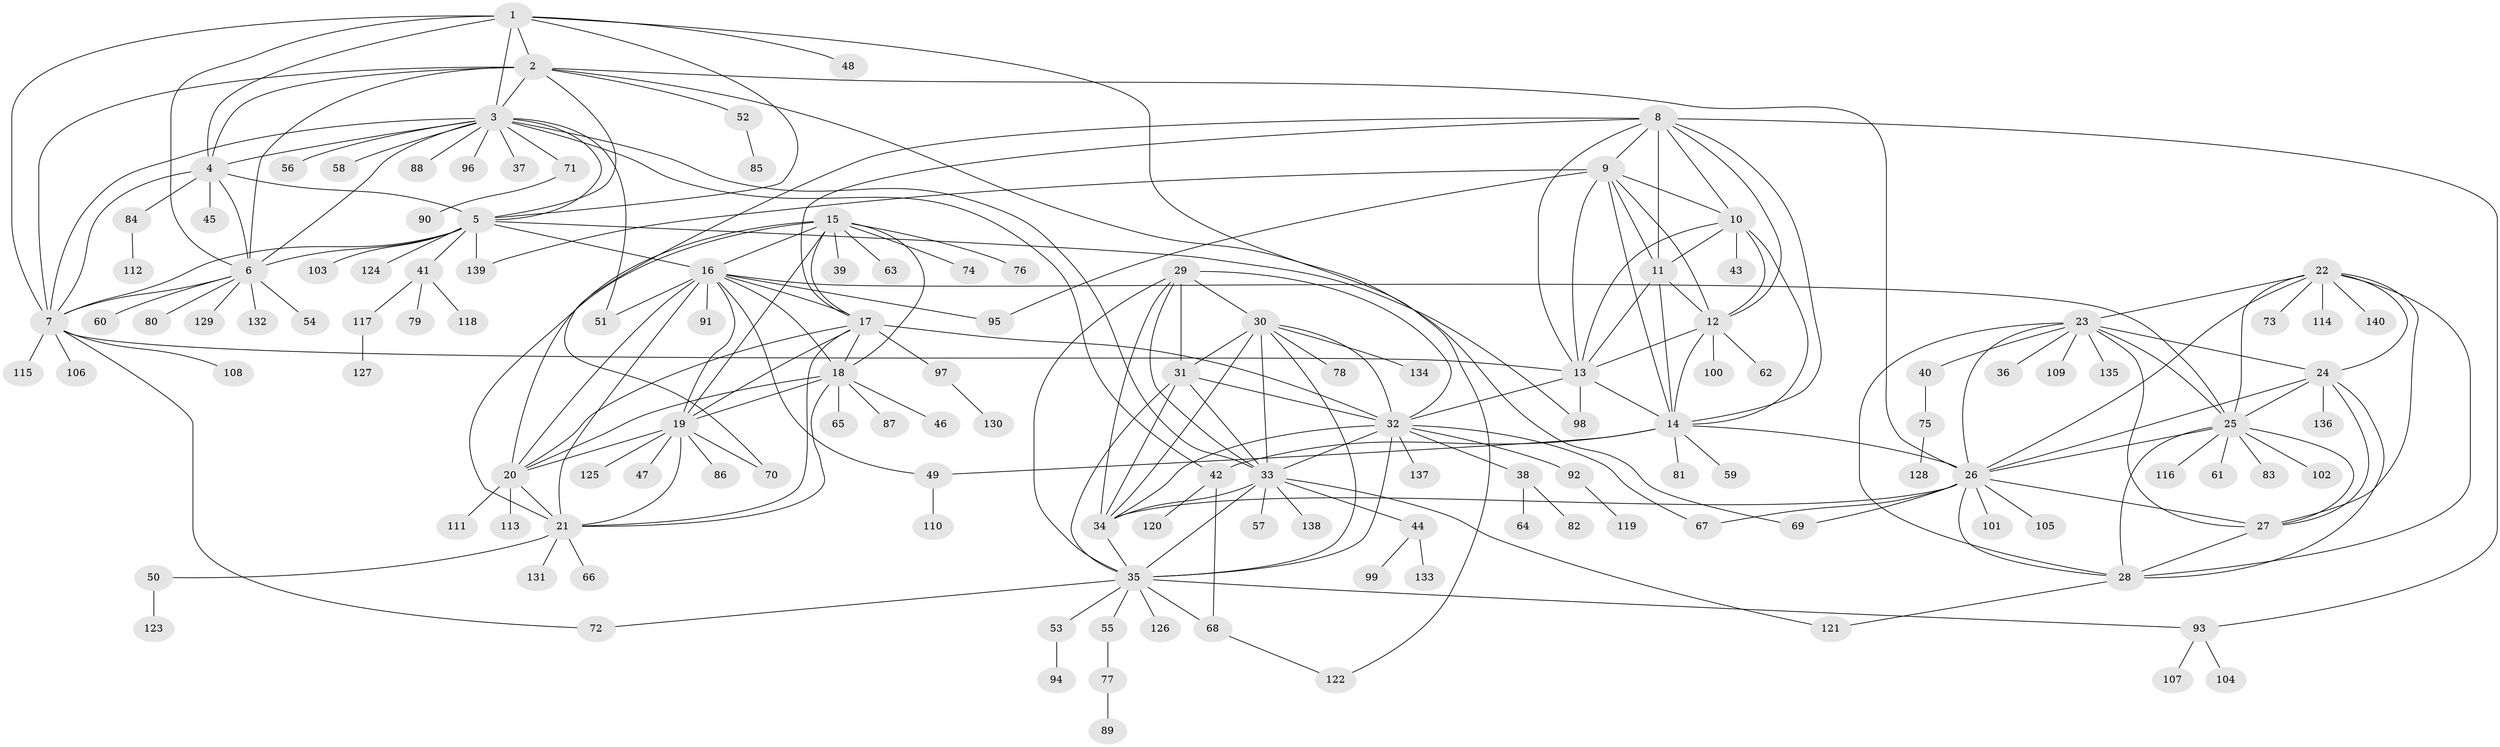 // Generated by graph-tools (version 1.1) at 2025/02/03/09/25 03:02:48]
// undirected, 140 vertices, 234 edges
graph export_dot {
graph [start="1"]
  node [color=gray90,style=filled];
  1;
  2;
  3;
  4;
  5;
  6;
  7;
  8;
  9;
  10;
  11;
  12;
  13;
  14;
  15;
  16;
  17;
  18;
  19;
  20;
  21;
  22;
  23;
  24;
  25;
  26;
  27;
  28;
  29;
  30;
  31;
  32;
  33;
  34;
  35;
  36;
  37;
  38;
  39;
  40;
  41;
  42;
  43;
  44;
  45;
  46;
  47;
  48;
  49;
  50;
  51;
  52;
  53;
  54;
  55;
  56;
  57;
  58;
  59;
  60;
  61;
  62;
  63;
  64;
  65;
  66;
  67;
  68;
  69;
  70;
  71;
  72;
  73;
  74;
  75;
  76;
  77;
  78;
  79;
  80;
  81;
  82;
  83;
  84;
  85;
  86;
  87;
  88;
  89;
  90;
  91;
  92;
  93;
  94;
  95;
  96;
  97;
  98;
  99;
  100;
  101;
  102;
  103;
  104;
  105;
  106;
  107;
  108;
  109;
  110;
  111;
  112;
  113;
  114;
  115;
  116;
  117;
  118;
  119;
  120;
  121;
  122;
  123;
  124;
  125;
  126;
  127;
  128;
  129;
  130;
  131;
  132;
  133;
  134;
  135;
  136;
  137;
  138;
  139;
  140;
  1 -- 2;
  1 -- 3;
  1 -- 4;
  1 -- 5;
  1 -- 6;
  1 -- 7;
  1 -- 48;
  1 -- 122;
  2 -- 3;
  2 -- 4;
  2 -- 5;
  2 -- 6;
  2 -- 7;
  2 -- 26;
  2 -- 52;
  2 -- 69;
  3 -- 4;
  3 -- 5;
  3 -- 6;
  3 -- 7;
  3 -- 33;
  3 -- 37;
  3 -- 42;
  3 -- 51;
  3 -- 56;
  3 -- 58;
  3 -- 71;
  3 -- 88;
  3 -- 96;
  4 -- 5;
  4 -- 6;
  4 -- 7;
  4 -- 45;
  4 -- 84;
  5 -- 6;
  5 -- 7;
  5 -- 16;
  5 -- 41;
  5 -- 98;
  5 -- 103;
  5 -- 124;
  5 -- 139;
  6 -- 7;
  6 -- 54;
  6 -- 60;
  6 -- 80;
  6 -- 129;
  6 -- 132;
  7 -- 13;
  7 -- 72;
  7 -- 106;
  7 -- 108;
  7 -- 115;
  8 -- 9;
  8 -- 10;
  8 -- 11;
  8 -- 12;
  8 -- 13;
  8 -- 14;
  8 -- 17;
  8 -- 70;
  8 -- 93;
  9 -- 10;
  9 -- 11;
  9 -- 12;
  9 -- 13;
  9 -- 14;
  9 -- 95;
  9 -- 139;
  10 -- 11;
  10 -- 12;
  10 -- 13;
  10 -- 14;
  10 -- 43;
  11 -- 12;
  11 -- 13;
  11 -- 14;
  12 -- 13;
  12 -- 14;
  12 -- 62;
  12 -- 100;
  13 -- 14;
  13 -- 32;
  13 -- 98;
  14 -- 26;
  14 -- 42;
  14 -- 49;
  14 -- 59;
  14 -- 81;
  15 -- 16;
  15 -- 17;
  15 -- 18;
  15 -- 19;
  15 -- 20;
  15 -- 21;
  15 -- 39;
  15 -- 63;
  15 -- 74;
  15 -- 76;
  16 -- 17;
  16 -- 18;
  16 -- 19;
  16 -- 20;
  16 -- 21;
  16 -- 25;
  16 -- 49;
  16 -- 51;
  16 -- 91;
  16 -- 95;
  17 -- 18;
  17 -- 19;
  17 -- 20;
  17 -- 21;
  17 -- 32;
  17 -- 97;
  18 -- 19;
  18 -- 20;
  18 -- 21;
  18 -- 46;
  18 -- 65;
  18 -- 87;
  19 -- 20;
  19 -- 21;
  19 -- 47;
  19 -- 70;
  19 -- 86;
  19 -- 125;
  20 -- 21;
  20 -- 111;
  20 -- 113;
  21 -- 50;
  21 -- 66;
  21 -- 131;
  22 -- 23;
  22 -- 24;
  22 -- 25;
  22 -- 26;
  22 -- 27;
  22 -- 28;
  22 -- 73;
  22 -- 114;
  22 -- 140;
  23 -- 24;
  23 -- 25;
  23 -- 26;
  23 -- 27;
  23 -- 28;
  23 -- 36;
  23 -- 40;
  23 -- 109;
  23 -- 135;
  24 -- 25;
  24 -- 26;
  24 -- 27;
  24 -- 28;
  24 -- 136;
  25 -- 26;
  25 -- 27;
  25 -- 28;
  25 -- 61;
  25 -- 83;
  25 -- 102;
  25 -- 116;
  26 -- 27;
  26 -- 28;
  26 -- 34;
  26 -- 67;
  26 -- 69;
  26 -- 101;
  26 -- 105;
  27 -- 28;
  28 -- 121;
  29 -- 30;
  29 -- 31;
  29 -- 32;
  29 -- 33;
  29 -- 34;
  29 -- 35;
  30 -- 31;
  30 -- 32;
  30 -- 33;
  30 -- 34;
  30 -- 35;
  30 -- 78;
  30 -- 134;
  31 -- 32;
  31 -- 33;
  31 -- 34;
  31 -- 35;
  32 -- 33;
  32 -- 34;
  32 -- 35;
  32 -- 38;
  32 -- 67;
  32 -- 92;
  32 -- 137;
  33 -- 34;
  33 -- 35;
  33 -- 44;
  33 -- 57;
  33 -- 121;
  33 -- 138;
  34 -- 35;
  35 -- 53;
  35 -- 55;
  35 -- 68;
  35 -- 72;
  35 -- 93;
  35 -- 126;
  38 -- 64;
  38 -- 82;
  40 -- 75;
  41 -- 79;
  41 -- 117;
  41 -- 118;
  42 -- 68;
  42 -- 120;
  44 -- 99;
  44 -- 133;
  49 -- 110;
  50 -- 123;
  52 -- 85;
  53 -- 94;
  55 -- 77;
  68 -- 122;
  71 -- 90;
  75 -- 128;
  77 -- 89;
  84 -- 112;
  92 -- 119;
  93 -- 104;
  93 -- 107;
  97 -- 130;
  117 -- 127;
}
